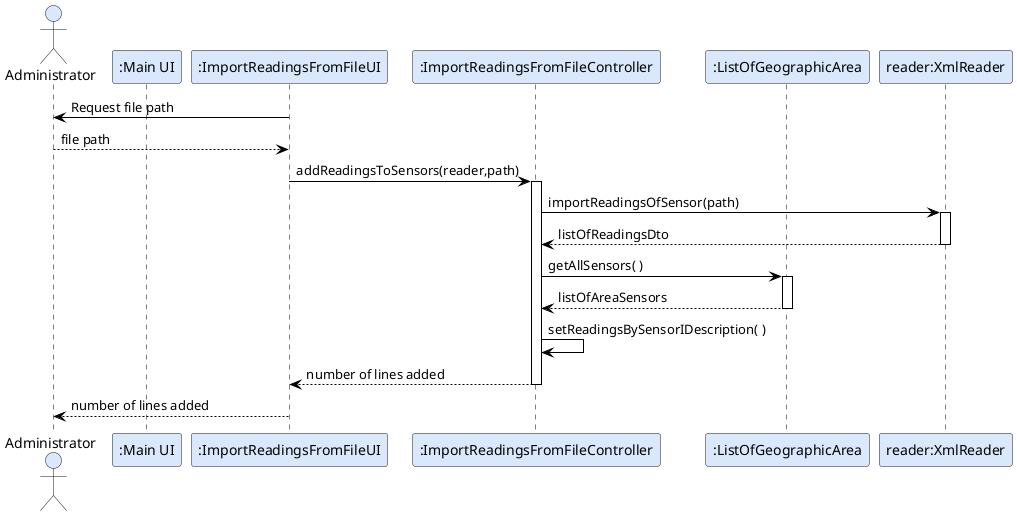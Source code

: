 @startuml

actor "Administrator" as P #DAE8FC
participant ":Main UI" as M #DAE8FC
participant ":ImportReadingsFromFileUI" as U #DAE8FC
participant ":ImportReadingsFromFileController" as C #DAE8FC
participant ":ListOfGeographicArea" as LG #DAE8FC
participant "reader:XmlReader" as COX #DAE8FC

skinparam actor {
	BorderColor 6C8EBF
}

skinparam participant {
	BorderColor 6C8EBF
}

skinparam shadowing false

skinparam sequence {
	ArrowColor BLACK
	ActorBorderColor DeepSkyBlue
	LifeLineBorderColor BLACK
}
U -> P: Request file path
P-->U: file path
U->C:addReadingsToSensors(reader,path)
activate C
C->COX:importReadingsOfSensor(path)
activate COX
COX-->C:listOfReadingsDto
deactivate COX
C -> LG: getAllSensors( )
activate LG
LG --> C: listOfAreaSensors
deactivate LG
C -> C: setReadingsBySensorIDescription( )
C --> U: number of lines added
deactivate C
U --> P: number of lines added

@enduml
